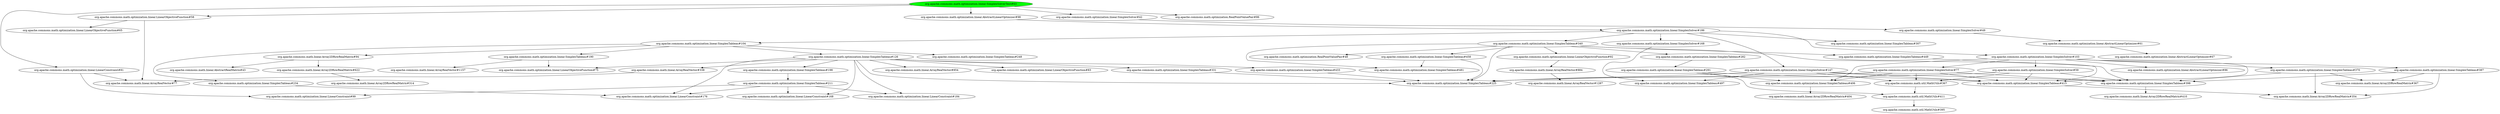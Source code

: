 digraph "cg/org.apache.commons.math.optimization.linear.SimplexSolverTest#63"
{
	"org.apache.commons.math.optimization.linear.SimplexSolverTest#63" [style=filled,fillcolor=green];
	"org.apache.commons.math.optimization.linear.SimplexSolverTest#63" -> "org.apache.commons.math.optimization.linear.LinearObjectiveFunction#58";
	"org.apache.commons.math.optimization.linear.LinearObjectiveFunction#58" -> "org.apache.commons.math.linear.ArrayRealVector#77";
	"org.apache.commons.math.optimization.linear.LinearObjectiveFunction#58" -> "org.apache.commons.math.optimization.linear.LinearObjectiveFunction#65";
	"org.apache.commons.math.optimization.linear.SimplexSolverTest#63" -> "org.apache.commons.math.optimization.linear.LinearConstraint#81";
	"org.apache.commons.math.optimization.linear.LinearConstraint#81" -> "org.apache.commons.math.linear.ArrayRealVector#77";
	"org.apache.commons.math.optimization.linear.LinearConstraint#81" -> "org.apache.commons.math.optimization.linear.LinearConstraint#99";
	"org.apache.commons.math.optimization.linear.SimplexSolverTest#63" -> "org.apache.commons.math.optimization.linear.SimplexSolver#42";
	"org.apache.commons.math.optimization.linear.SimplexSolver#42" -> "org.apache.commons.math.optimization.linear.SimplexSolver#49";
	"org.apache.commons.math.optimization.linear.SimplexSolver#49" -> "org.apache.commons.math.optimization.linear.AbstractLinearOptimizer#61";
	"org.apache.commons.math.optimization.linear.AbstractLinearOptimizer#61" -> "org.apache.commons.math.optimization.linear.AbstractLinearOptimizer#67";
	"org.apache.commons.math.optimization.linear.SimplexSolverTest#63" -> "org.apache.commons.math.optimization.linear.AbstractLinearOptimizer#98";
	"org.apache.commons.math.optimization.linear.AbstractLinearOptimizer#98" -> "org.apache.commons.math.optimization.linear.SimplexSolver#186";
	"org.apache.commons.math.optimization.linear.SimplexSolver#186" -> "org.apache.commons.math.optimization.linear.SimplexTableau#104";
	"org.apache.commons.math.optimization.linear.SimplexTableau#104" -> "org.apache.commons.math.optimization.linear.SimplexTableau#190";
	"org.apache.commons.math.optimization.linear.SimplexTableau#190" -> "org.apache.commons.math.optimization.linear.LinearObjectiveFunction#75";
	"org.apache.commons.math.optimization.linear.SimplexTableau#190" -> "org.apache.commons.math.linear.ArrayRealVector#1157";
	"org.apache.commons.math.optimization.linear.SimplexTableau#104" -> "org.apache.commons.math.optimization.linear.SimplexTableau#234";
	"org.apache.commons.math.optimization.linear.SimplexTableau#234" -> "org.apache.commons.math.optimization.linear.LinearConstraint#176";
	"org.apache.commons.math.optimization.linear.SimplexTableau#104" -> "org.apache.commons.math.optimization.linear.SimplexTableau#126";
	"org.apache.commons.math.optimization.linear.SimplexTableau#126" -> "org.apache.commons.math.optimization.linear.SimplexTableau#198";
	"org.apache.commons.math.optimization.linear.SimplexTableau#198" -> "org.apache.commons.math.optimization.linear.SimplexTableau#211";
	"org.apache.commons.math.optimization.linear.SimplexTableau#211" -> "org.apache.commons.math.optimization.linear.LinearConstraint#184";
	"org.apache.commons.math.optimization.linear.SimplexTableau#211" -> "org.apache.commons.math.optimization.linear.LinearConstraint#168";
	"org.apache.commons.math.optimization.linear.SimplexTableau#211" -> "org.apache.commons.math.optimization.linear.LinearConstraint#176";
	"org.apache.commons.math.optimization.linear.SimplexTableau#211" -> "org.apache.commons.math.optimization.linear.LinearConstraint#99";
	"org.apache.commons.math.optimization.linear.SimplexTableau#126" -> "org.apache.commons.math.optimization.linear.SimplexTableau#225";
	"org.apache.commons.math.optimization.linear.SimplexTableau#126" -> "org.apache.commons.math.optimization.linear.LinearObjectiveFunction#75";
	"org.apache.commons.math.optimization.linear.SimplexTableau#126" -> "org.apache.commons.math.linear.ArrayRealVector#338";
	"org.apache.commons.math.linear.ArrayRealVector#338" -> "org.apache.commons.math.linear.ArrayRealVector#77";
	"org.apache.commons.math.optimization.linear.SimplexTableau#126" -> "org.apache.commons.math.linear.ArrayRealVector#854";
	"org.apache.commons.math.optimization.linear.SimplexTableau#126" -> "org.apache.commons.math.optimization.linear.SimplexTableau#331";
	"org.apache.commons.math.optimization.linear.SimplexTableau#331" -> "org.apache.commons.math.optimization.linear.SimplexTableau#225";
	"org.apache.commons.math.optimization.linear.SimplexTableau#126" -> "org.apache.commons.math.optimization.linear.LinearObjectiveFunction#83";
	"org.apache.commons.math.optimization.linear.SimplexTableau#126" -> "org.apache.commons.math.optimization.linear.LinearConstraint#168";
	"org.apache.commons.math.optimization.linear.SimplexTableau#126" -> "org.apache.commons.math.optimization.linear.LinearConstraint#184";
	"org.apache.commons.math.optimization.linear.SimplexTableau#126" -> "org.apache.commons.math.optimization.linear.LinearConstraint#176";
	"org.apache.commons.math.optimization.linear.SimplexTableau#126" -> "org.apache.commons.math.optimization.linear.SimplexTableau#433";
	"org.apache.commons.math.optimization.linear.SimplexTableau#433" -> "org.apache.commons.math.optimization.linear.SimplexTableau#225";
	"org.apache.commons.math.optimization.linear.SimplexTableau#104" -> "org.apache.commons.math.linear.Array2DRowRealMatrix#94";
	"org.apache.commons.math.linear.Array2DRowRealMatrix#94" -> "org.apache.commons.math.linear.AbstractRealMatrix#43";
	"org.apache.commons.math.linear.Array2DRowRealMatrix#94" -> "org.apache.commons.math.linear.Array2DRowRealMatrix#622";
	"org.apache.commons.math.linear.Array2DRowRealMatrix#622" -> "org.apache.commons.math.linear.Array2DRowRealMatrix#314";
	"org.apache.commons.math.optimization.linear.SimplexTableau#104" -> "org.apache.commons.math.optimization.linear.SimplexTableau#248";
	"org.apache.commons.math.optimization.linear.SimplexSolver#186" -> "org.apache.commons.math.optimization.linear.SimplexSolver#168";
	"org.apache.commons.math.optimization.linear.SimplexSolver#168" -> "org.apache.commons.math.optimization.linear.SimplexTableau#497";
	"org.apache.commons.math.optimization.linear.SimplexSolver#186" -> "org.apache.commons.math.optimization.linear.SimplexTableau#307";
	"org.apache.commons.math.optimization.linear.SimplexSolver#186" -> "org.apache.commons.math.optimization.linear.SimplexSolver#147";
	"org.apache.commons.math.optimization.linear.SimplexSolver#147" -> "org.apache.commons.math.optimization.linear.SimplexTableau#497";
	"org.apache.commons.math.optimization.linear.SimplexSolver#147" -> "org.apache.commons.math.optimization.linear.SimplexTableau#225";
	"org.apache.commons.math.optimization.linear.SimplexSolver#147" -> "org.apache.commons.math.optimization.linear.SimplexTableau#398";
	"org.apache.commons.math.optimization.linear.SimplexTableau#398" -> "org.apache.commons.math.linear.Array2DRowRealMatrix#410";
	"org.apache.commons.math.optimization.linear.SimplexSolver#147" -> "org.apache.commons.math.optimization.linear.SimplexTableau#415";
	"org.apache.commons.math.optimization.linear.SimplexTableau#415" -> "org.apache.commons.math.linear.Array2DRowRealMatrix#354";
	"org.apache.commons.math.optimization.linear.SimplexSolver#147" -> "org.apache.commons.math.util.MathUtils#367";
	"org.apache.commons.math.util.MathUtils#367" -> "org.apache.commons.math.util.MathUtils#411";
	"org.apache.commons.math.util.MathUtils#411" -> "org.apache.commons.math.util.MathUtils#395";
	"org.apache.commons.math.optimization.linear.SimplexSolver#186" -> "org.apache.commons.math.optimization.linear.SimplexSolver#103";
	"org.apache.commons.math.optimization.linear.SimplexSolver#103" -> "org.apache.commons.math.optimization.linear.AbstractLinearOptimizer#86";
	"org.apache.commons.math.optimization.linear.SimplexSolver#103" -> "org.apache.commons.math.optimization.linear.SimplexSolver#59";
	"org.apache.commons.math.optimization.linear.SimplexSolver#59" -> "org.apache.commons.math.optimization.linear.SimplexTableau#225";
	"org.apache.commons.math.optimization.linear.SimplexSolver#59" -> "org.apache.commons.math.optimization.linear.SimplexTableau#398";
	"org.apache.commons.math.optimization.linear.SimplexSolver#59" -> "org.apache.commons.math.optimization.linear.SimplexTableau#415";
	"org.apache.commons.math.optimization.linear.SimplexSolver#59" -> "org.apache.commons.math.util.MathUtils#367";
	"org.apache.commons.math.optimization.linear.SimplexSolver#103" -> "org.apache.commons.math.optimization.linear.SimplexSolver#77";
	"org.apache.commons.math.optimization.linear.SimplexSolver#77" -> "org.apache.commons.math.optimization.linear.SimplexTableau#225";
	"org.apache.commons.math.optimization.linear.SimplexSolver#77" -> "org.apache.commons.math.optimization.linear.SimplexTableau#406";
	"org.apache.commons.math.optimization.linear.SimplexTableau#406" -> "org.apache.commons.math.linear.Array2DRowRealMatrix#404";
	"org.apache.commons.math.optimization.linear.SimplexSolver#77" -> "org.apache.commons.math.optimization.linear.SimplexTableau#398";
	"org.apache.commons.math.optimization.linear.SimplexSolver#77" -> "org.apache.commons.math.optimization.linear.SimplexTableau#415";
	"org.apache.commons.math.optimization.linear.SimplexSolver#77" -> "org.apache.commons.math.util.MathUtils#367";
	"org.apache.commons.math.optimization.linear.SimplexSolver#103" -> "org.apache.commons.math.optimization.linear.SimplexTableau#415";
	"org.apache.commons.math.optimization.linear.SimplexSolver#103" -> "org.apache.commons.math.optimization.linear.SimplexTableau#370";
	"org.apache.commons.math.optimization.linear.SimplexTableau#370" -> "org.apache.commons.math.optimization.linear.SimplexTableau#398";
	"org.apache.commons.math.optimization.linear.SimplexTableau#370" -> "org.apache.commons.math.linear.Array2DRowRealMatrix#354";
	"org.apache.commons.math.optimization.linear.SimplexTableau#370" -> "org.apache.commons.math.linear.Array2DRowRealMatrix#367";
	"org.apache.commons.math.optimization.linear.SimplexSolver#103" -> "org.apache.commons.math.optimization.linear.SimplexTableau#406";
	"org.apache.commons.math.optimization.linear.SimplexSolver#103" -> "org.apache.commons.math.optimization.linear.SimplexTableau#387";
	"org.apache.commons.math.optimization.linear.SimplexTableau#387" -> "org.apache.commons.math.optimization.linear.SimplexTableau#398";
	"org.apache.commons.math.optimization.linear.SimplexTableau#387" -> "org.apache.commons.math.linear.Array2DRowRealMatrix#354";
	"org.apache.commons.math.optimization.linear.SimplexTableau#387" -> "org.apache.commons.math.linear.Array2DRowRealMatrix#367";
	"org.apache.commons.math.optimization.linear.SimplexSolver#186" -> "org.apache.commons.math.optimization.linear.SimplexTableau#340";
	"org.apache.commons.math.optimization.linear.SimplexTableau#340" -> "org.apache.commons.math.optimization.linear.SimplexTableau#481";
	"org.apache.commons.math.optimization.linear.SimplexTableau#340" -> "org.apache.commons.math.optimization.linear.SimplexTableau#458";
	"org.apache.commons.math.optimization.linear.SimplexTableau#458" -> "org.apache.commons.math.optimization.linear.SimplexTableau#225";
	"org.apache.commons.math.optimization.linear.SimplexTableau#458" -> "org.apache.commons.math.optimization.linear.SimplexTableau#481";
	"org.apache.commons.math.optimization.linear.SimplexTableau#340" -> "org.apache.commons.math.optimization.linear.SimplexTableau#282";
	"org.apache.commons.math.optimization.linear.SimplexTableau#282" -> "org.apache.commons.math.optimization.linear.SimplexTableau#291";
	"org.apache.commons.math.optimization.linear.SimplexTableau#291" -> "org.apache.commons.math.optimization.linear.SimplexTableau#406";
	"org.apache.commons.math.optimization.linear.SimplexTableau#291" -> "org.apache.commons.math.optimization.linear.SimplexTableau#415";
	"org.apache.commons.math.optimization.linear.SimplexTableau#291" -> "org.apache.commons.math.util.MathUtils#411";
	"org.apache.commons.math.optimization.linear.SimplexTableau#340" -> "org.apache.commons.math.optimization.linear.SimplexTableau#225";
	"org.apache.commons.math.optimization.linear.SimplexTableau#340" -> "org.apache.commons.math.optimization.linear.SimplexTableau#449";
	"org.apache.commons.math.optimization.linear.SimplexTableau#449" -> "org.apache.commons.math.optimization.linear.SimplexTableau#398";
	"org.apache.commons.math.optimization.linear.SimplexTableau#340" -> "org.apache.commons.math.optimization.linear.SimplexTableau#415";
	"org.apache.commons.math.optimization.linear.SimplexTableau#340" -> "org.apache.commons.math.optimization.linear.LinearObjectiveFunction#92";
	"org.apache.commons.math.optimization.linear.LinearObjectiveFunction#92" -> "org.apache.commons.math.linear.ArrayRealVector#884";
	"org.apache.commons.math.linear.ArrayRealVector#884" -> "org.apache.commons.math.linear.ArrayRealVector#1287";
	"org.apache.commons.math.optimization.linear.SimplexTableau#340" -> "org.apache.commons.math.optimization.RealPointValuePair#48";
	"org.apache.commons.math.optimization.linear.SimplexSolverTest#63" -> "org.apache.commons.math.optimization.RealPointValuePair#86";
}
